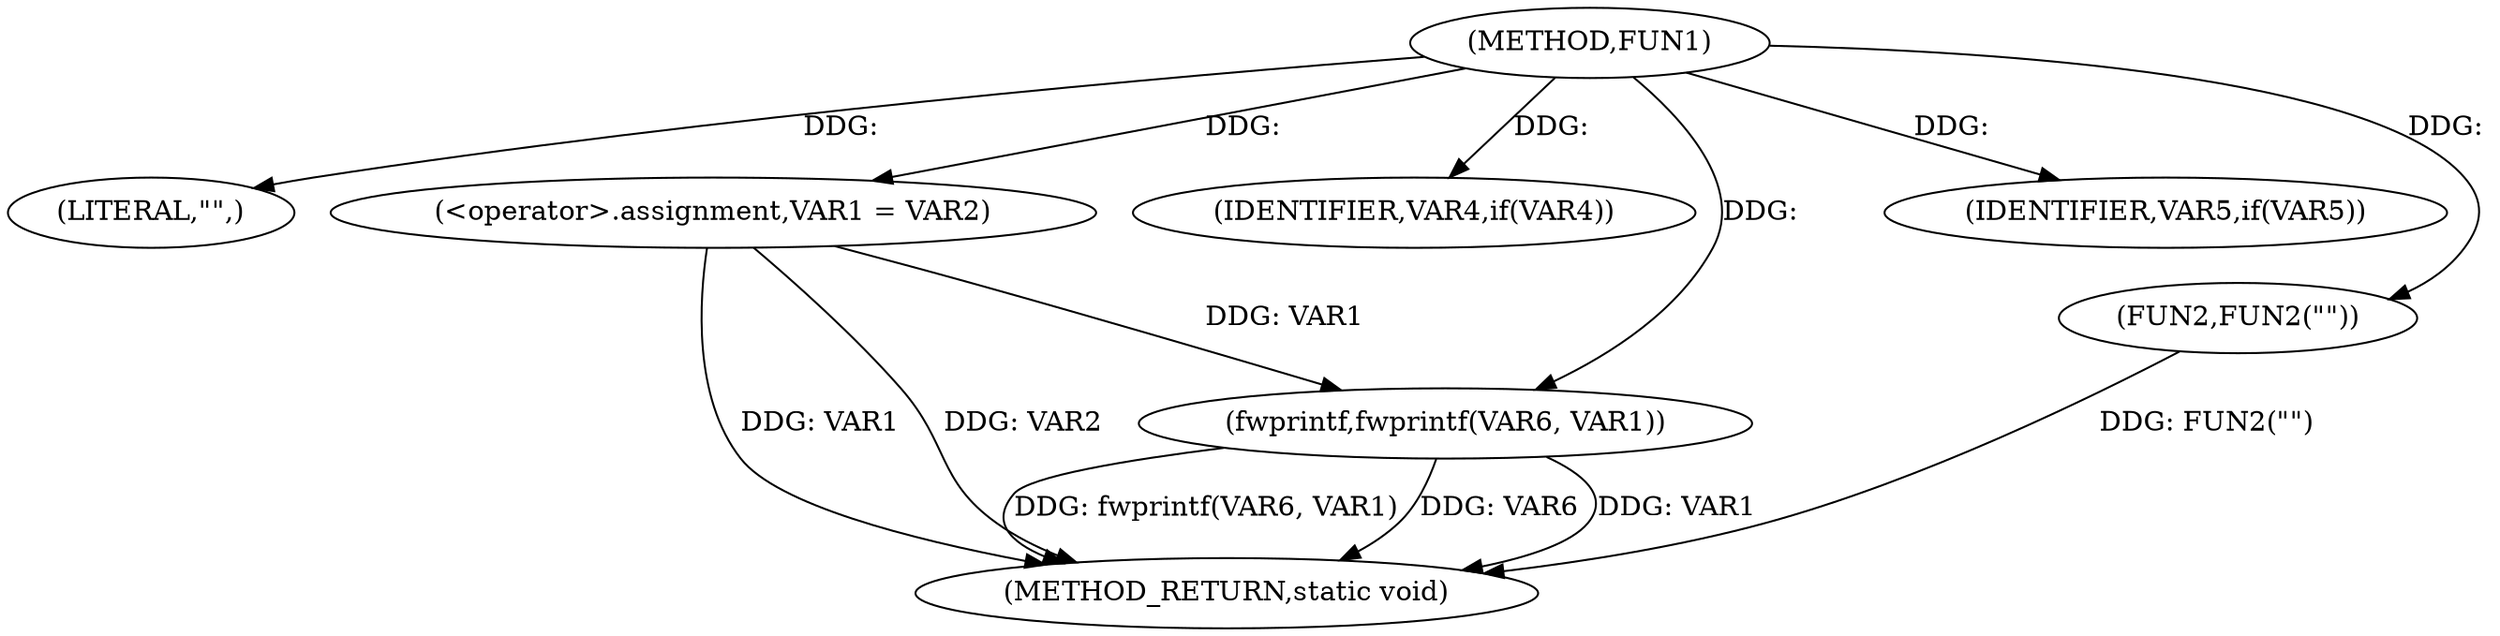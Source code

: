digraph FUN1 {  
"1000100" [label = "(METHOD,FUN1)" ]
"1000120" [label = "(METHOD_RETURN,static void)" ]
"1000103" [label = "(LITERAL,\"\",)" ]
"1000104" [label = "(<operator>.assignment,VAR1 = VAR2)" ]
"1000108" [label = "(IDENTIFIER,VAR4,if(VAR4))" ]
"1000110" [label = "(FUN2,FUN2(\"\"))" ]
"1000115" [label = "(IDENTIFIER,VAR5,if(VAR5))" ]
"1000117" [label = "(fwprintf,fwprintf(VAR6, VAR1))" ]
  "1000117" -> "1000120"  [ label = "DDG: fwprintf(VAR6, VAR1)"] 
  "1000104" -> "1000120"  [ label = "DDG: VAR1"] 
  "1000117" -> "1000120"  [ label = "DDG: VAR6"] 
  "1000110" -> "1000120"  [ label = "DDG: FUN2(\"\")"] 
  "1000117" -> "1000120"  [ label = "DDG: VAR1"] 
  "1000104" -> "1000120"  [ label = "DDG: VAR2"] 
  "1000100" -> "1000103"  [ label = "DDG: "] 
  "1000100" -> "1000104"  [ label = "DDG: "] 
  "1000100" -> "1000108"  [ label = "DDG: "] 
  "1000100" -> "1000110"  [ label = "DDG: "] 
  "1000100" -> "1000115"  [ label = "DDG: "] 
  "1000100" -> "1000117"  [ label = "DDG: "] 
  "1000104" -> "1000117"  [ label = "DDG: VAR1"] 
}

